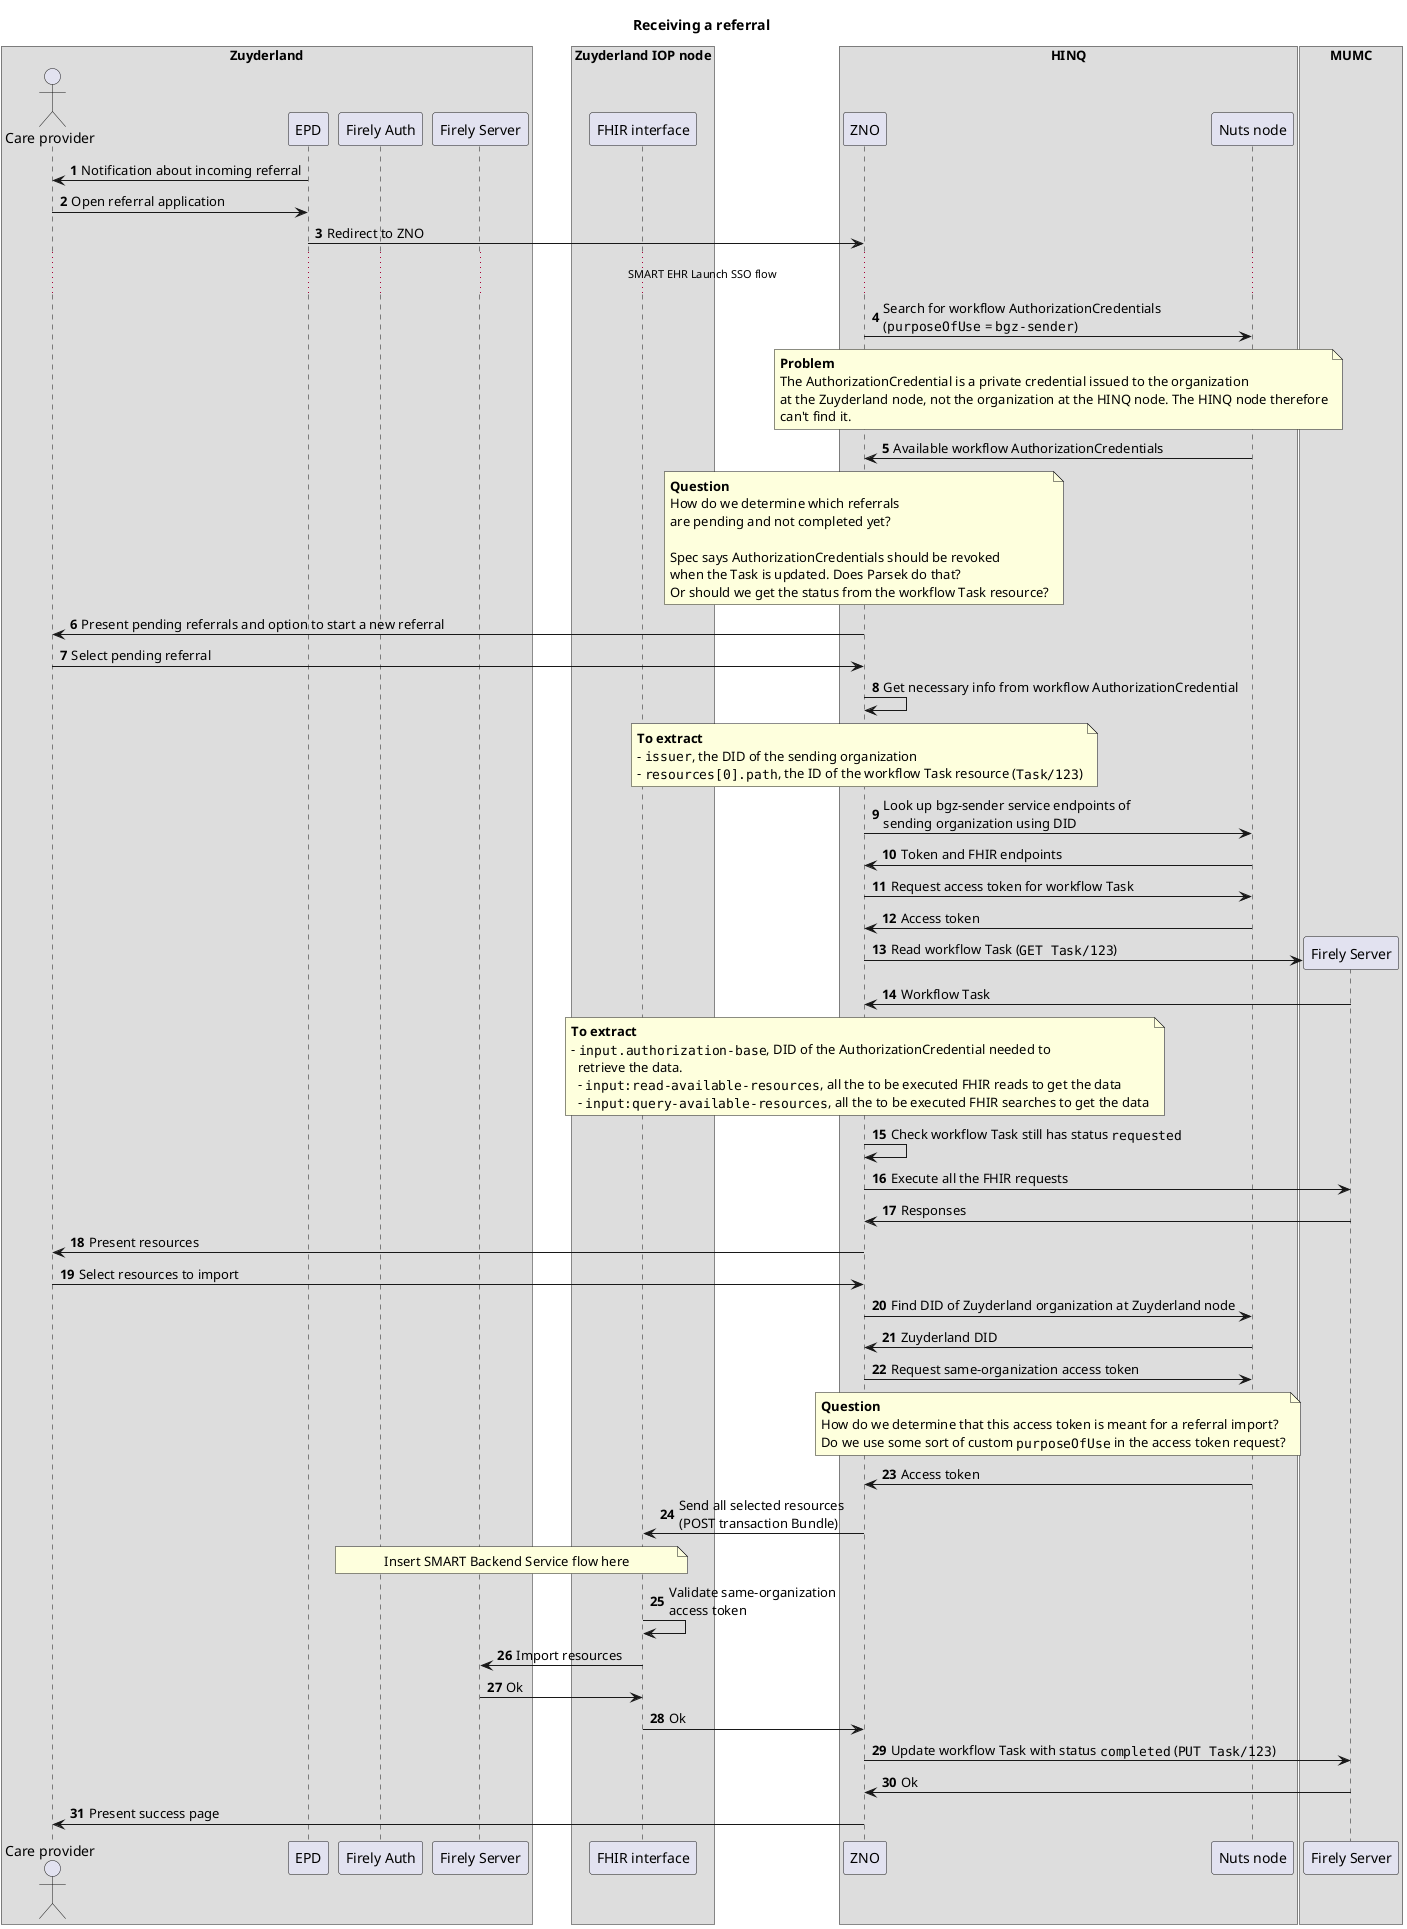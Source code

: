 @startuml
autonumber

title Receiving a referral

box "Zuyderland"
    actor "Care provider" as zp
    participant "EPD" as ze
    participant "Firely Auth" as za
    participant "Firely Server" as zf
end box

box "Zuyderland IOP node"
    participant "FHIR interface" as zif
end box

box "HINQ"
    participant "ZNO" as hz
    participant "Nuts node" as hn
end box

box "MUMC"
    participant "Firely Server" as mf
end box


ze->zp: Notification about incoming referral
zp->ze: Open referral application
ze->hz: Redirect to ZNO
...SMART EHR Launch SSO flow...
hz->hn: Search for workflow AuthorizationCredentials\n(""purposeOfUse"" = ""bgz-sender"")
note over hz,hn
**Problem**
The AuthorizationCredential is a private credential issued to the organization
at the Zuyderland node, not the organization at the HINQ node. The HINQ node therefore
can't find it.
end note
hn->hz: Available workflow AuthorizationCredentials
note over hz
**Question**
How do we determine which referrals
are pending and not completed yet?

Spec says AuthorizationCredentials should be revoked
when the Task is updated. Does Parsek do that?
Or should we get the status from the workflow Task resource?
end note
hz->zp: Present pending referrals and option to start a new referral
zp->hz: Select pending referral
hz->hz: Get necessary info from workflow AuthorizationCredential
note over hz
**To extract**
- ""issuer"", the DID of the sending organization
- ""resources[0].path"", the ID of the workflow Task resource (""Task/123"")
end note
hz->hn: Look up bgz-sender service endpoints of\nsending organization using DID
hn->hz: Token and FHIR endpoints
hz->hn: Request access token for workflow Task
hn->hz: Access token
hz->mf **: Read workflow Task (""GET Task/123"")
mf->hz: Workflow Task
note over hz
**To extract**
- ""input.authorization-base"", DID of the AuthorizationCredential needed to
  retrieve the data.
  - ""input:read-available-resources"", all the to be executed FHIR reads to get the data
  - ""input:query-available-resources"", all the to be executed FHIR searches to get the data
end note
hz->hz: Check workflow Task still has status ""requested""
hz->mf: Execute all the FHIR requests
mf->hz: Responses
hz->zp: Present resources
zp->hz: Select resources to import
hz->hn: Find DID of Zuyderland organization at Zuyderland node
hn->hz: Zuyderland DID
hz->hn: Request same-organization access token
note over hz,hn
**Question**
How do we determine that this access token is meant for a referral import?
Do we use some sort of custom ""purposeOfUse"" in the access token request?
end note
hn->hz: Access token
hz->zif: Send all selected resources\n(POST transaction Bundle)
note over za,zif: Insert SMART Backend Service flow here
zif->zif: Validate same-organization\naccess token
zif->zf: Import resources
zf->zif: Ok
zif->hz: Ok
hz->mf: Update workflow Task with status ""completed"" (""PUT Task/123"")
mf->hz: Ok
hz->zp: Present success page

@enduml
